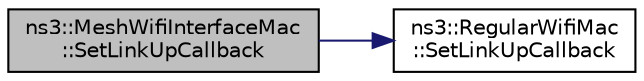 digraph "ns3::MeshWifiInterfaceMac::SetLinkUpCallback"
{
 // LATEX_PDF_SIZE
  edge [fontname="Helvetica",fontsize="10",labelfontname="Helvetica",labelfontsize="10"];
  node [fontname="Helvetica",fontsize="10",shape=record];
  rankdir="LR";
  Node1 [label="ns3::MeshWifiInterfaceMac\l::SetLinkUpCallback",height=0.2,width=0.4,color="black", fillcolor="grey75", style="filled", fontcolor="black",tooltip=" "];
  Node1 -> Node2 [color="midnightblue",fontsize="10",style="solid",fontname="Helvetica"];
  Node2 [label="ns3::RegularWifiMac\l::SetLinkUpCallback",height=0.2,width=0.4,color="black", fillcolor="white", style="filled",URL="$classns3_1_1_regular_wifi_mac.html#a093dd2e9fcca0c14998b2f551fa0e4e8",tooltip=" "];
}
